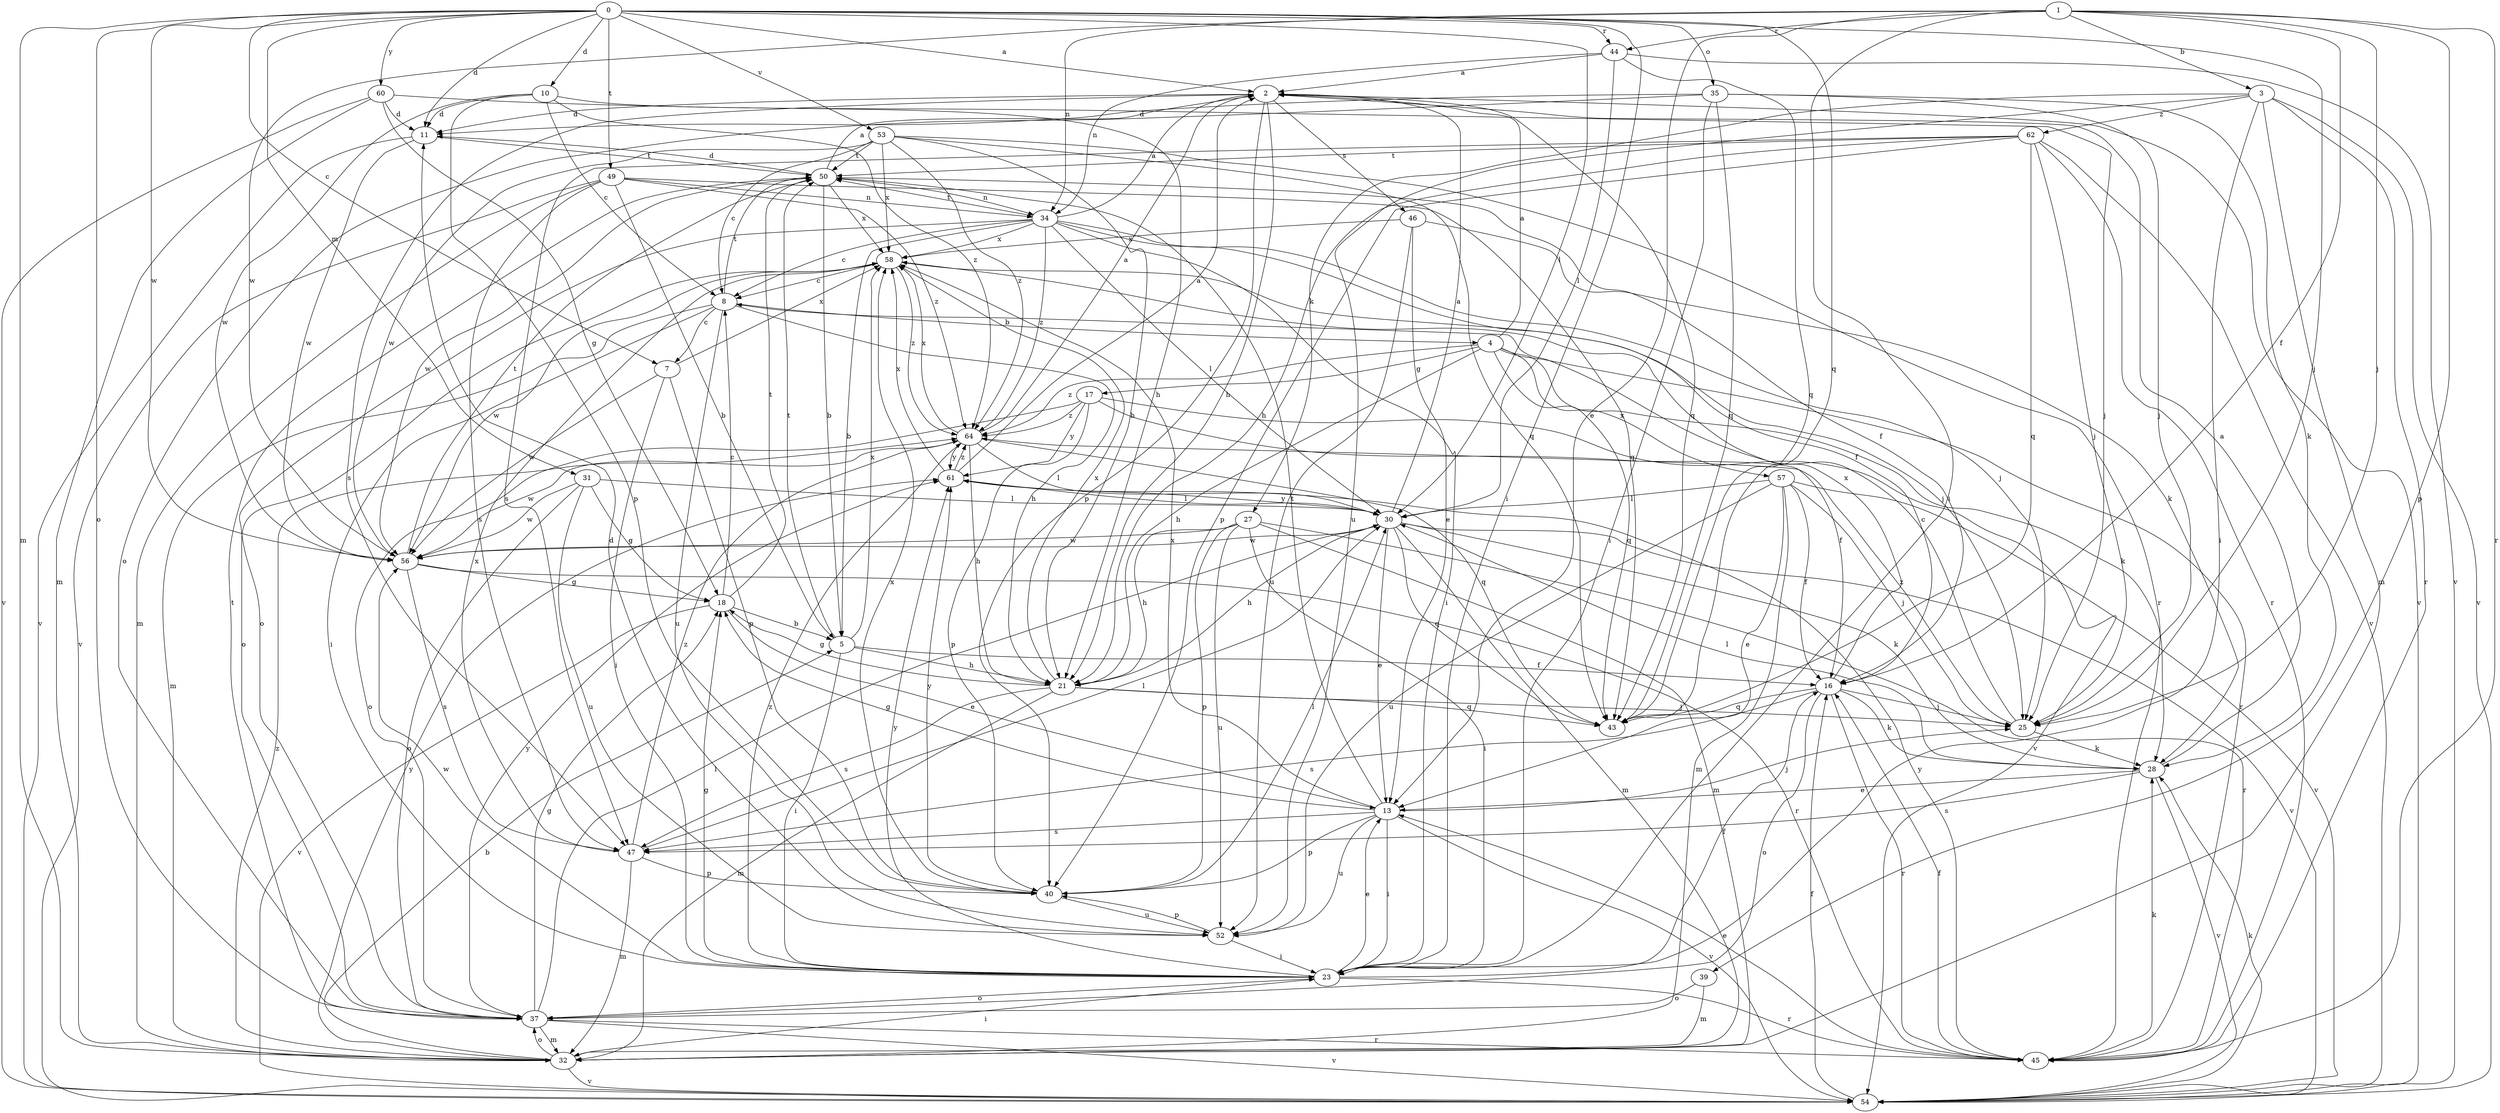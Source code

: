 strict digraph  {
0;
1;
2;
3;
4;
5;
7;
8;
10;
11;
13;
16;
17;
18;
21;
23;
25;
27;
28;
30;
31;
32;
34;
35;
37;
39;
40;
43;
44;
45;
46;
47;
49;
50;
52;
53;
54;
56;
57;
58;
60;
61;
62;
64;
0 -> 2  [label=a];
0 -> 7  [label=c];
0 -> 10  [label=d];
0 -> 11  [label=d];
0 -> 23  [label=i];
0 -> 25  [label=j];
0 -> 30  [label=l];
0 -> 31  [label=m];
0 -> 32  [label=m];
0 -> 35  [label=o];
0 -> 37  [label=o];
0 -> 43  [label=q];
0 -> 44  [label=r];
0 -> 49  [label=t];
0 -> 53  [label=v];
0 -> 56  [label=w];
0 -> 60  [label=y];
1 -> 3  [label=b];
1 -> 13  [label=e];
1 -> 16  [label=f];
1 -> 23  [label=i];
1 -> 25  [label=j];
1 -> 34  [label=n];
1 -> 39  [label=p];
1 -> 44  [label=r];
1 -> 45  [label=r];
1 -> 56  [label=w];
2 -> 11  [label=d];
2 -> 21  [label=h];
2 -> 40  [label=p];
2 -> 43  [label=q];
2 -> 46  [label=s];
2 -> 47  [label=s];
2 -> 54  [label=v];
3 -> 23  [label=i];
3 -> 27  [label=k];
3 -> 32  [label=m];
3 -> 45  [label=r];
3 -> 52  [label=u];
3 -> 54  [label=v];
3 -> 62  [label=z];
4 -> 2  [label=a];
4 -> 17  [label=g];
4 -> 21  [label=h];
4 -> 28  [label=k];
4 -> 43  [label=q];
4 -> 45  [label=r];
4 -> 57  [label=x];
4 -> 64  [label=z];
5 -> 16  [label=f];
5 -> 21  [label=h];
5 -> 23  [label=i];
5 -> 50  [label=t];
5 -> 58  [label=x];
7 -> 23  [label=i];
7 -> 40  [label=p];
7 -> 56  [label=w];
7 -> 58  [label=x];
8 -> 4  [label=b];
8 -> 7  [label=c];
8 -> 21  [label=h];
8 -> 23  [label=i];
8 -> 32  [label=m];
8 -> 50  [label=t];
8 -> 52  [label=u];
10 -> 8  [label=c];
10 -> 11  [label=d];
10 -> 21  [label=h];
10 -> 40  [label=p];
10 -> 56  [label=w];
10 -> 64  [label=z];
11 -> 50  [label=t];
11 -> 54  [label=v];
11 -> 56  [label=w];
13 -> 18  [label=g];
13 -> 23  [label=i];
13 -> 25  [label=j];
13 -> 40  [label=p];
13 -> 47  [label=s];
13 -> 50  [label=t];
13 -> 52  [label=u];
13 -> 54  [label=v];
13 -> 58  [label=x];
16 -> 25  [label=j];
16 -> 28  [label=k];
16 -> 37  [label=o];
16 -> 43  [label=q];
16 -> 45  [label=r];
16 -> 47  [label=s];
16 -> 58  [label=x];
17 -> 16  [label=f];
17 -> 37  [label=o];
17 -> 40  [label=p];
17 -> 54  [label=v];
17 -> 61  [label=y];
17 -> 64  [label=z];
18 -> 5  [label=b];
18 -> 8  [label=c];
18 -> 13  [label=e];
18 -> 50  [label=t];
18 -> 54  [label=v];
21 -> 18  [label=g];
21 -> 25  [label=j];
21 -> 32  [label=m];
21 -> 43  [label=q];
21 -> 47  [label=s];
21 -> 58  [label=x];
23 -> 13  [label=e];
23 -> 16  [label=f];
23 -> 18  [label=g];
23 -> 37  [label=o];
23 -> 45  [label=r];
23 -> 56  [label=w];
23 -> 61  [label=y];
23 -> 64  [label=z];
25 -> 8  [label=c];
25 -> 28  [label=k];
25 -> 64  [label=z];
27 -> 21  [label=h];
27 -> 23  [label=i];
27 -> 32  [label=m];
27 -> 40  [label=p];
27 -> 45  [label=r];
27 -> 52  [label=u];
27 -> 56  [label=w];
28 -> 2  [label=a];
28 -> 13  [label=e];
28 -> 30  [label=l];
28 -> 47  [label=s];
28 -> 54  [label=v];
30 -> 2  [label=a];
30 -> 13  [label=e];
30 -> 21  [label=h];
30 -> 28  [label=k];
30 -> 32  [label=m];
30 -> 43  [label=q];
30 -> 54  [label=v];
30 -> 56  [label=w];
30 -> 61  [label=y];
31 -> 18  [label=g];
31 -> 30  [label=l];
31 -> 37  [label=o];
31 -> 52  [label=u];
31 -> 56  [label=w];
32 -> 5  [label=b];
32 -> 23  [label=i];
32 -> 37  [label=o];
32 -> 54  [label=v];
32 -> 61  [label=y];
32 -> 64  [label=z];
34 -> 2  [label=a];
34 -> 5  [label=b];
34 -> 8  [label=c];
34 -> 16  [label=f];
34 -> 23  [label=i];
34 -> 25  [label=j];
34 -> 30  [label=l];
34 -> 37  [label=o];
34 -> 50  [label=t];
34 -> 58  [label=x];
34 -> 64  [label=z];
35 -> 11  [label=d];
35 -> 23  [label=i];
35 -> 25  [label=j];
35 -> 28  [label=k];
35 -> 37  [label=o];
35 -> 43  [label=q];
37 -> 18  [label=g];
37 -> 30  [label=l];
37 -> 32  [label=m];
37 -> 45  [label=r];
37 -> 50  [label=t];
37 -> 54  [label=v];
37 -> 61  [label=y];
39 -> 32  [label=m];
39 -> 37  [label=o];
40 -> 30  [label=l];
40 -> 52  [label=u];
40 -> 58  [label=x];
40 -> 61  [label=y];
44 -> 2  [label=a];
44 -> 30  [label=l];
44 -> 34  [label=n];
44 -> 43  [label=q];
44 -> 54  [label=v];
45 -> 13  [label=e];
45 -> 16  [label=f];
45 -> 28  [label=k];
45 -> 61  [label=y];
46 -> 13  [label=e];
46 -> 28  [label=k];
46 -> 52  [label=u];
46 -> 58  [label=x];
47 -> 30  [label=l];
47 -> 32  [label=m];
47 -> 40  [label=p];
47 -> 58  [label=x];
47 -> 64  [label=z];
49 -> 5  [label=b];
49 -> 32  [label=m];
49 -> 34  [label=n];
49 -> 43  [label=q];
49 -> 47  [label=s];
49 -> 54  [label=v];
49 -> 64  [label=z];
50 -> 2  [label=a];
50 -> 5  [label=b];
50 -> 11  [label=d];
50 -> 16  [label=f];
50 -> 34  [label=n];
50 -> 56  [label=w];
50 -> 58  [label=x];
52 -> 11  [label=d];
52 -> 23  [label=i];
52 -> 40  [label=p];
53 -> 8  [label=c];
53 -> 21  [label=h];
53 -> 43  [label=q];
53 -> 45  [label=r];
53 -> 50  [label=t];
53 -> 56  [label=w];
53 -> 58  [label=x];
53 -> 64  [label=z];
54 -> 16  [label=f];
54 -> 28  [label=k];
56 -> 18  [label=g];
56 -> 45  [label=r];
56 -> 47  [label=s];
56 -> 50  [label=t];
57 -> 13  [label=e];
57 -> 16  [label=f];
57 -> 25  [label=j];
57 -> 30  [label=l];
57 -> 32  [label=m];
57 -> 52  [label=u];
57 -> 54  [label=v];
58 -> 8  [label=c];
58 -> 25  [label=j];
58 -> 37  [label=o];
58 -> 56  [label=w];
58 -> 64  [label=z];
60 -> 11  [label=d];
60 -> 18  [label=g];
60 -> 25  [label=j];
60 -> 32  [label=m];
60 -> 54  [label=v];
61 -> 2  [label=a];
61 -> 30  [label=l];
61 -> 58  [label=x];
61 -> 64  [label=z];
62 -> 21  [label=h];
62 -> 25  [label=j];
62 -> 40  [label=p];
62 -> 43  [label=q];
62 -> 45  [label=r];
62 -> 47  [label=s];
62 -> 50  [label=t];
62 -> 54  [label=v];
64 -> 2  [label=a];
64 -> 21  [label=h];
64 -> 30  [label=l];
64 -> 43  [label=q];
64 -> 56  [label=w];
64 -> 58  [label=x];
64 -> 61  [label=y];
}

